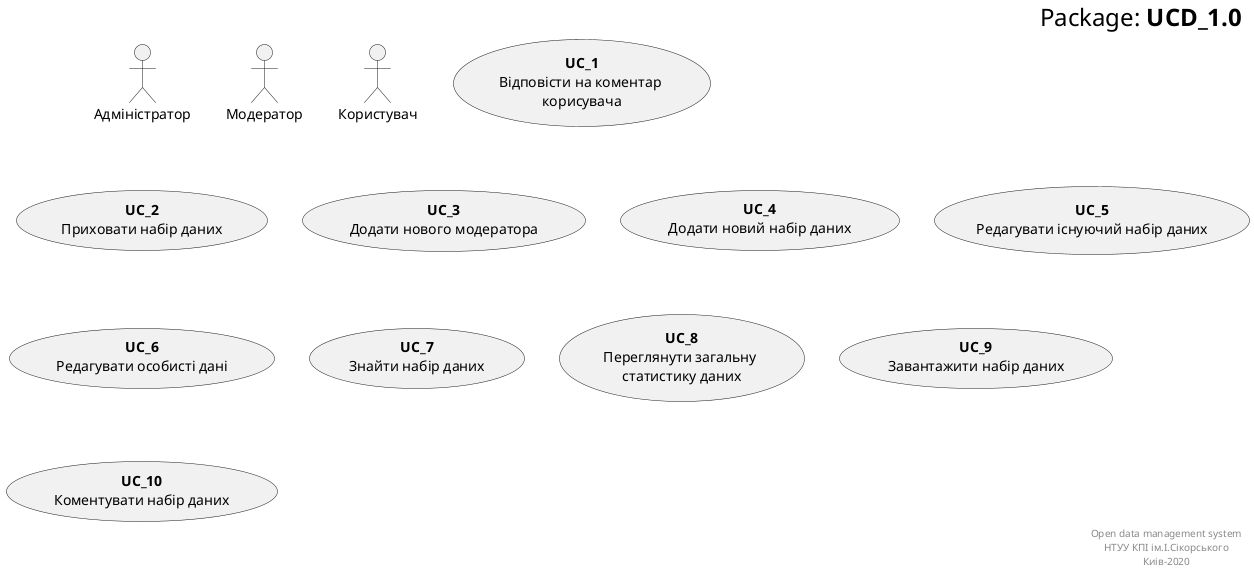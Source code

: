 @startuml
right header
        <font size=24 color=black>Package: <b>UCD_1.0
    end header

actor :Адміністратор: as Admin
actor :Модератор: as Moder
actor :Користувач: as User

usecase "<b>UC_1</b>\nВідповісти на коментар \nкорисувача" as UC_1
usecase "<b>UC_2</b>\nПриховати набір даних" as UC_2
usecase "<b>UC_3</b>\nДодати нового модератора" as UC_3

usecase "<b>UC_4</b>\nДодати новий набір даних" as UC_4
usecase "<b>UC_5</b>\nРедагувати існуючий набір даних" as UC_5
usecase "<b>UC_6</b>\nРедагувати особисті дані" as UC_6

usecase "<b>UC_7</b>\nЗнайти набір даних" as UC_7
usecase "<b>UC_8</b>\nПереглянути загальну \nстатистику даних" as UC_8
usecase "<b>UC_9</b>\nЗавантажити набір даних" as UC_9
usecase "<b>UC_10</b>\nКоментувати набір даних" as UC_10

    right footer
        Open data management system
        НТУУ КПІ ім.І.Сікорського
        Киів-2020
    end footer
@enduml
